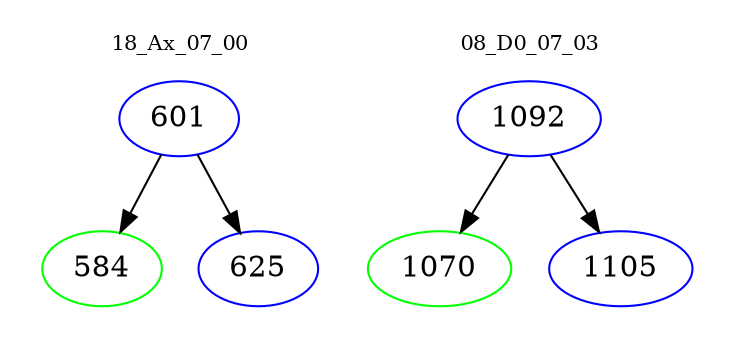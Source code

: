 digraph{
subgraph cluster_0 {
color = white
label = "18_Ax_07_00";
fontsize=10;
T0_601 [label="601", color="blue"]
T0_601 -> T0_584 [color="black"]
T0_584 [label="584", color="green"]
T0_601 -> T0_625 [color="black"]
T0_625 [label="625", color="blue"]
}
subgraph cluster_1 {
color = white
label = "08_D0_07_03";
fontsize=10;
T1_1092 [label="1092", color="blue"]
T1_1092 -> T1_1070 [color="black"]
T1_1070 [label="1070", color="green"]
T1_1092 -> T1_1105 [color="black"]
T1_1105 [label="1105", color="blue"]
}
}
